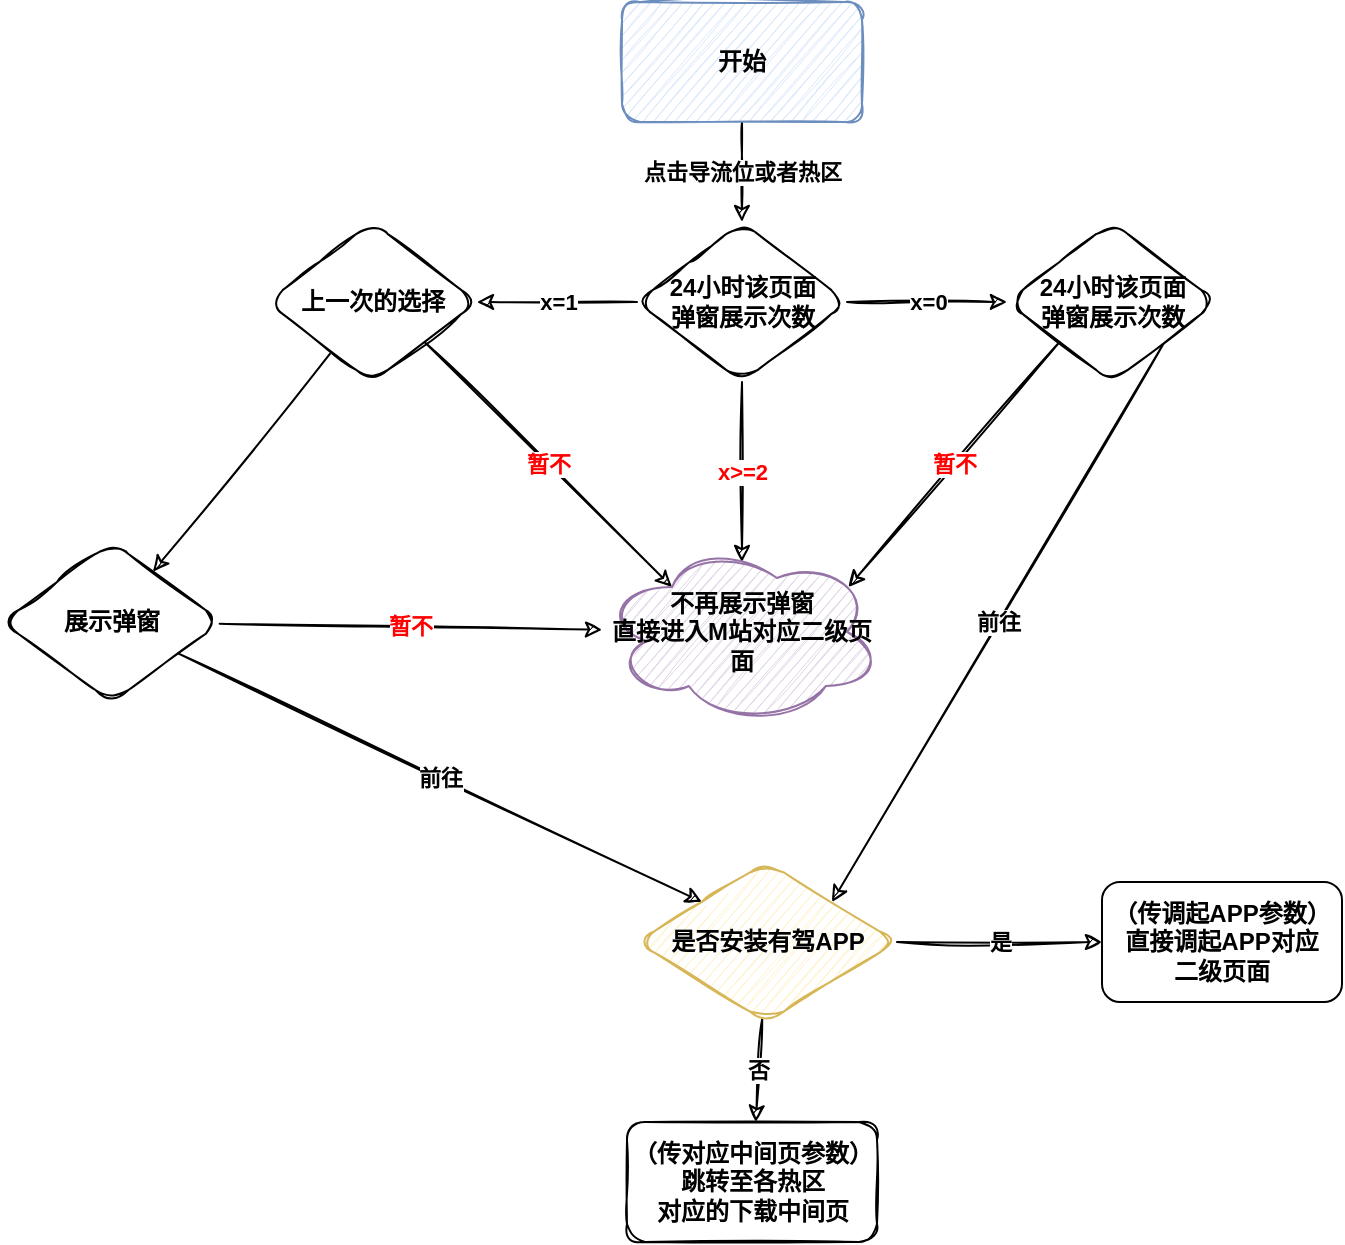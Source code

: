 <mxfile>
    <diagram id="D6LaBHIKlCqfGAh5_QBG" name="第 1 页">
        <mxGraphModel dx="1853" dy="472" grid="1" gridSize="10" guides="1" tooltips="1" connect="1" arrows="1" fold="1" page="1" pageScale="1" pageWidth="827" pageHeight="1169" math="0" shadow="0">
            <root>
                <mxCell id="0"/>
                <mxCell id="1" parent="0"/>
                <mxCell id="4" value="点击导流位或者热区" style="edgeStyle=none;html=1;entryX=0.5;entryY=0;entryDx=0;entryDy=0;sketch=1;rounded=1;fontStyle=1" edge="1" parent="1" source="2" target="6">
                    <mxGeometry relative="1" as="geometry">
                        <mxPoint x="300" y="150" as="targetPoint"/>
                    </mxGeometry>
                </mxCell>
                <mxCell id="2" value="开始" style="rounded=1;whiteSpace=wrap;html=1;sketch=1;fillColor=#dae8fc;strokeColor=#6c8ebf;fontStyle=1" vertex="1" parent="1">
                    <mxGeometry x="240" y="30" width="120" height="60" as="geometry"/>
                </mxCell>
                <mxCell id="11" value="&lt;font color=&quot;#ff0000&quot;&gt;x&amp;gt;=2&lt;/font&gt;" style="edgeStyle=none;html=1;sketch=1;rounded=1;fontColor=#000000;fontStyle=1" edge="1" parent="1" source="6">
                    <mxGeometry relative="1" as="geometry">
                        <mxPoint x="300" y="310" as="targetPoint"/>
                    </mxGeometry>
                </mxCell>
                <mxCell id="13" value="x=1" style="edgeStyle=none;html=1;sketch=1;rounded=1;fontStyle=1" edge="1" parent="1" source="6" target="12">
                    <mxGeometry relative="1" as="geometry"/>
                </mxCell>
                <mxCell id="15" value="x=0" style="edgeStyle=none;html=1;sketch=1;rounded=1;fontStyle=1" edge="1" parent="1" source="6" target="14">
                    <mxGeometry relative="1" as="geometry"/>
                </mxCell>
                <mxCell id="6" value="24小时该页面&lt;br&gt;弹窗展示次数" style="rhombus;whiteSpace=wrap;html=1;rounded=1;sketch=1;fontStyle=1" vertex="1" parent="1">
                    <mxGeometry x="247.5" y="140" width="105" height="80" as="geometry"/>
                </mxCell>
                <mxCell id="18" value="暂不" style="edgeStyle=none;html=1;exitX=1;exitY=1;exitDx=0;exitDy=0;entryX=0.25;entryY=0.25;entryDx=0;entryDy=0;entryPerimeter=0;sketch=1;rounded=1;fontColor=#FF0000;fontStyle=1" edge="1" parent="1" source="12" target="16">
                    <mxGeometry relative="1" as="geometry"/>
                </mxCell>
                <mxCell id="24" value="" style="edgeStyle=none;html=1;sketch=1;rounded=1;fontStyle=1" edge="1" parent="1" source="12" target="23">
                    <mxGeometry relative="1" as="geometry"/>
                </mxCell>
                <mxCell id="12" value="上一次的选择" style="rhombus;whiteSpace=wrap;html=1;rounded=1;sketch=1;fontStyle=1" vertex="1" parent="1">
                    <mxGeometry x="62.5" y="140" width="105" height="80" as="geometry"/>
                </mxCell>
                <mxCell id="17" value="暂不" style="edgeStyle=none;html=1;exitX=0;exitY=1;exitDx=0;exitDy=0;entryX=0.88;entryY=0.25;entryDx=0;entryDy=0;entryPerimeter=0;sketch=1;rounded=1;fontColor=#FF0000;fontStyle=1" edge="1" parent="1" source="14" target="16">
                    <mxGeometry relative="1" as="geometry"/>
                </mxCell>
                <mxCell id="21" value="前往" style="edgeStyle=none;html=1;exitX=1;exitY=1;exitDx=0;exitDy=0;entryX=1;entryY=0;entryDx=0;entryDy=0;sketch=1;rounded=1;fontStyle=1" edge="1" parent="1" source="14" target="30">
                    <mxGeometry relative="1" as="geometry">
                        <mxPoint x="345.9" y="466.86" as="targetPoint"/>
                    </mxGeometry>
                </mxCell>
                <mxCell id="14" value="24小时该页面&lt;br&gt;弹窗展示次数" style="rhombus;whiteSpace=wrap;html=1;rounded=1;sketch=1;fontStyle=1" vertex="1" parent="1">
                    <mxGeometry x="432.5" y="140" width="105" height="80" as="geometry"/>
                </mxCell>
                <mxCell id="16" value="不再展示弹窗&lt;br&gt;直接进入M站对应二级页面" style="ellipse;shape=cloud;whiteSpace=wrap;html=1;fillColor=#e1d5e7;strokeColor=#9673a6;sketch=1;rounded=1;fontStyle=1" vertex="1" parent="1">
                    <mxGeometry x="230" y="300" width="140" height="90" as="geometry"/>
                </mxCell>
                <mxCell id="26" value="暂不" style="edgeStyle=none;html=1;sketch=1;rounded=1;fontColor=#FF0000;fontStyle=1" edge="1" parent="1" source="23" target="16">
                    <mxGeometry relative="1" as="geometry"/>
                </mxCell>
                <mxCell id="28" value="前往" style="edgeStyle=none;html=1;entryX=0;entryY=0;entryDx=0;entryDy=0;sketch=1;rounded=1;fontStyle=1" edge="1" parent="1" source="23" target="30">
                    <mxGeometry relative="1" as="geometry">
                        <mxPoint x="248.169" y="459.784" as="targetPoint"/>
                    </mxGeometry>
                </mxCell>
                <mxCell id="23" value="展示弹窗" style="rhombus;whiteSpace=wrap;html=1;rounded=1;sketch=1;fontStyle=1" vertex="1" parent="1">
                    <mxGeometry x="-70" y="300" width="110" height="80" as="geometry"/>
                </mxCell>
                <mxCell id="31" value="是" style="edgeStyle=none;html=1;sketch=1;rounded=1;fontStyle=1;entryX=0;entryY=0.5;entryDx=0;entryDy=0;" edge="1" parent="1" source="30" target="34">
                    <mxGeometry relative="1" as="geometry">
                        <mxPoint x="480" y="460" as="targetPoint"/>
                    </mxGeometry>
                </mxCell>
                <mxCell id="33" value="否" style="edgeStyle=none;html=1;sketch=1;rounded=1;fontStyle=1" edge="1" parent="1" source="30" target="32">
                    <mxGeometry relative="1" as="geometry"/>
                </mxCell>
                <mxCell id="30" value="是否安装有驾APP" style="rhombus;whiteSpace=wrap;html=1;sketch=1;rounded=1;fillColor=#fff2cc;strokeColor=#d6b656;fontStyle=1" vertex="1" parent="1">
                    <mxGeometry x="247.5" y="460" width="130" height="80" as="geometry"/>
                </mxCell>
                <mxCell id="32" value="（传对应中间页参数）&lt;br&gt;跳转至各热区&lt;br&gt;对应的下载中间页" style="whiteSpace=wrap;html=1;sketch=1;rounded=1;fontStyle=1" vertex="1" parent="1">
                    <mxGeometry x="242.5" y="590" width="125" height="60" as="geometry"/>
                </mxCell>
                <mxCell id="34" value="（传调起APP参数）&lt;br&gt;直接调起APP对应&lt;br&gt;二级页面" style="rounded=1;whiteSpace=wrap;html=1;fontStyle=1" vertex="1" parent="1">
                    <mxGeometry x="480" y="470" width="120" height="60" as="geometry"/>
                </mxCell>
            </root>
        </mxGraphModel>
    </diagram>
</mxfile>